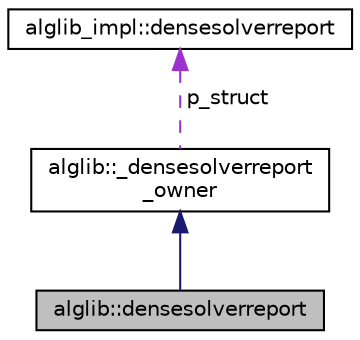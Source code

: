 digraph "alglib::densesolverreport"
{
  edge [fontname="Helvetica",fontsize="10",labelfontname="Helvetica",labelfontsize="10"];
  node [fontname="Helvetica",fontsize="10",shape=record];
  Node2 [label="alglib::densesolverreport",height=0.2,width=0.4,color="black", fillcolor="grey75", style="filled", fontcolor="black"];
  Node3 -> Node2 [dir="back",color="midnightblue",fontsize="10",style="solid",fontname="Helvetica"];
  Node3 [label="alglib::_densesolverreport\l_owner",height=0.2,width=0.4,color="black", fillcolor="white", style="filled",URL="$classalglib_1_1__densesolverreport__owner.html"];
  Node4 -> Node3 [dir="back",color="darkorchid3",fontsize="10",style="dashed",label=" p_struct" ,fontname="Helvetica"];
  Node4 [label="alglib_impl::densesolverreport",height=0.2,width=0.4,color="black", fillcolor="white", style="filled",URL="$structalglib__impl_1_1densesolverreport.html"];
}
